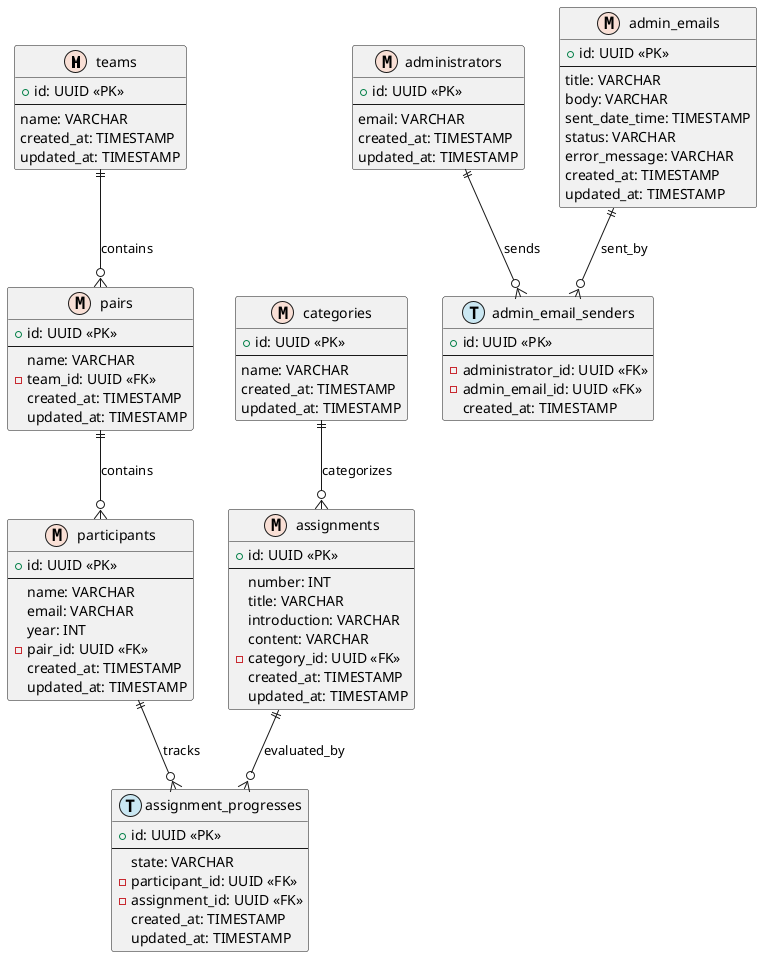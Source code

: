 @startuml

!define MASTER F9DFD5
!define TRANSACTION CAE7F2

entity teams as "teams" <<M,MASTER>> {
    + id: UUID <<PK>>
    --
    name: VARCHAR
    created_at: TIMESTAMP
    updated_at: TIMESTAMP
}

entity pairs as "pairs" <<M,MASTER>> {
    + id: UUID <<PK>>
    --
    name: VARCHAR
    - team_id: UUID <<FK>>
    created_at: TIMESTAMP
    updated_at: TIMESTAMP
}

entity categories as "categories" <<M,MASTER>> {
    + id: UUID <<PK>>
    --
    name: VARCHAR
    created_at: TIMESTAMP
    updated_at: TIMESTAMP
}

entity assignments as "assignments" <<M,MASTER>> {
    + id: UUID <<PK>>
    --
    number: INT
    title: VARCHAR
    introduction: VARCHAR
    content: VARCHAR
    - category_id: UUID <<FK>>
    created_at: TIMESTAMP
    updated_at: TIMESTAMP
}

entity participants as "participants" <<M,MASTER>> {
    + id: UUID <<PK>>
    --
    name: VARCHAR
    email: VARCHAR
    year: INT
    - pair_id: UUID <<FK>>
    created_at: TIMESTAMP
    updated_at: TIMESTAMP
}

entity assignment_progresses as "assignment_progresses" <<T,TRANSACTION>> {
    + id: UUID <<PK>>
    --
    state: VARCHAR
    - participant_id: UUID <<FK>>
    - assignment_id: UUID <<FK>>
    created_at: TIMESTAMP
    updated_at: TIMESTAMP
}

entity administrators as "administrators" <<M,MASTER>> {
    + id: UUID <<PK>>
    --
    email: VARCHAR
    created_at: TIMESTAMP
    updated_at: TIMESTAMP
}

entity admin_emails as "admin_emails" <<M,MASTER>> {
    + id: UUID <<PK>>
    --
    title: VARCHAR
    body: VARCHAR
    sent_date_time: TIMESTAMP
    status: VARCHAR
    error_message: VARCHAR
    created_at: TIMESTAMP
    updated_at: TIMESTAMP
}

entity admin_email_senders as "admin_email_senders" <<T,TRANSACTION>> {
    + id: UUID <<PK>>
    --
    - administrator_id: UUID <<FK>>
    - admin_email_id: UUID <<FK>>
    created_at: TIMESTAMP
}

teams ||--o{ pairs : contains
pairs ||--o{ participants : contains
categories ||--o{ assignments : categorizes
participants ||--o{ assignment_progresses : tracks
assignments ||--o{ assignment_progresses : evaluated_by
administrators ||--o{ admin_email_senders : sends
admin_emails ||--o{ admin_email_senders : sent_by


@enduml